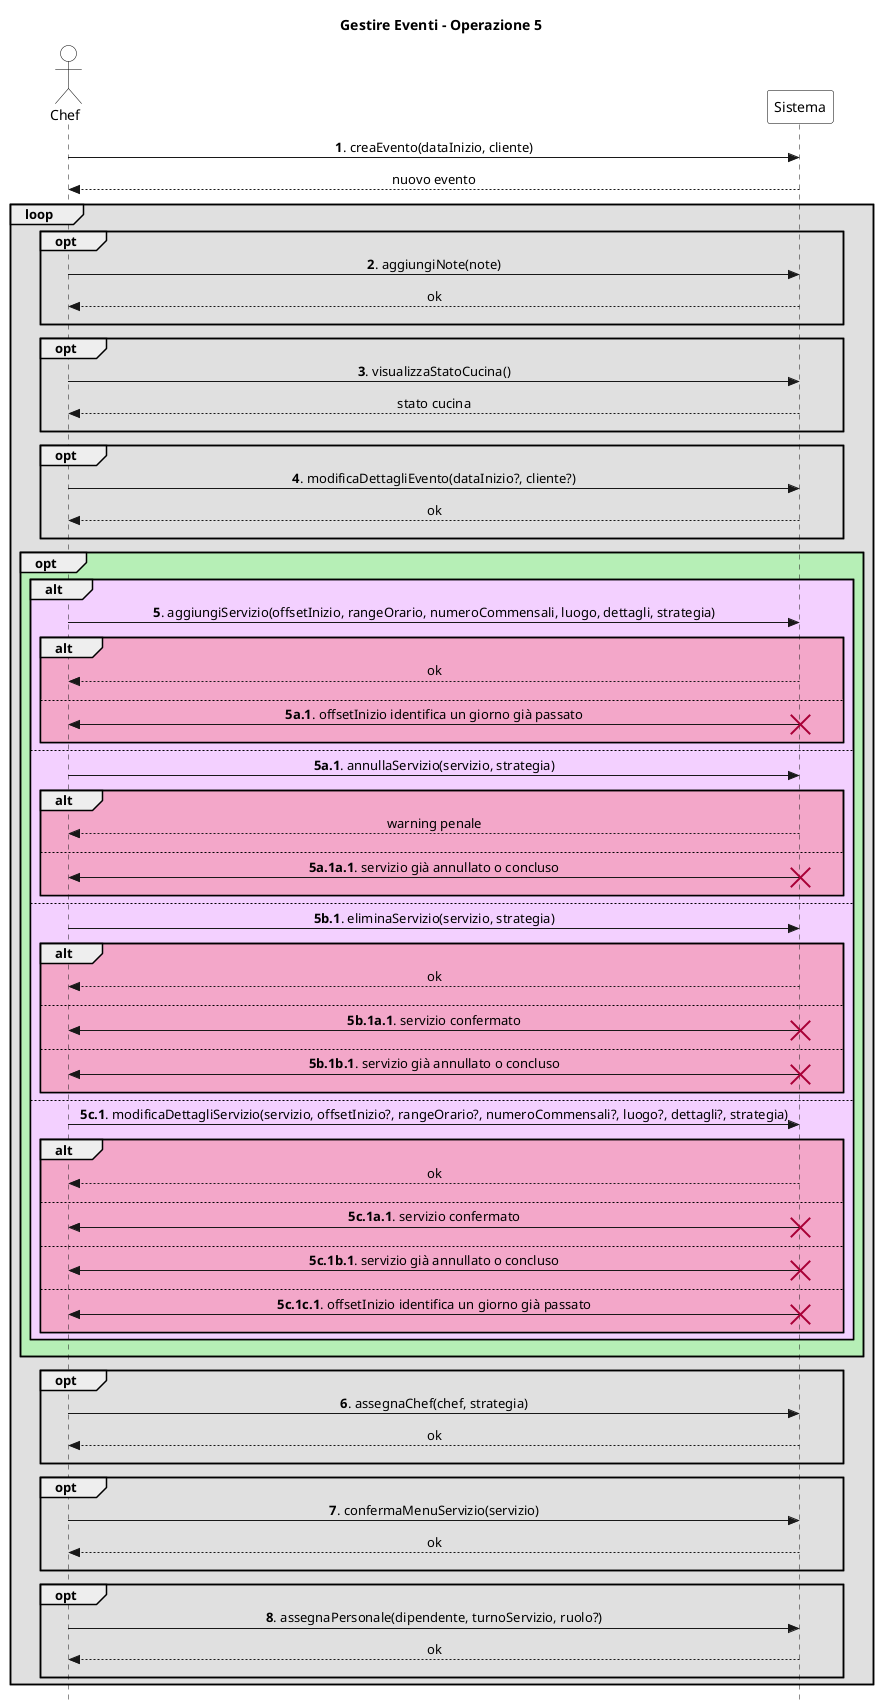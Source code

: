 @startuml
skinparam Style strictuml
skinparam SequenceMessageAlign center

skinparam sequence {
    ActorBorderColor Black
    ActorBackgroundColor White
    ParticipantBorderColor Black
    ParticipantBackgroundColor White
}

actor Chef
participant Sistema

title Gestire Eventi - Operazione 5

Chef -> Sistema: **1**. creaEvento(dataInizio, cliente)
return nuovo evento

loop #e0e0e0
    opt #e0e0e0
        Chef -> Sistema: **2**. aggiungiNote(note)
        return ok
        ||10||
    end

    opt #e0e0e0
        Chef -> Sistema: **3**. visualizzaStatoCucina()
        return stato cucina
        ||10||
    end

    opt #e0e0e0
        Chef -> Sistema: **4**. modificaDettagliEvento(dataInizio?, cliente?)
        return ok
        ||10||
    end

    opt #b6efb6
        alt #f3d0ff
            Chef -> Sistema: **5**. aggiungiServizio(offsetInizio, rangeOrario, numeroCommensali, luogo, dettagli, strategia)
            alt #f3a7c9
                return ok
                ||10||
            else
                Chef <- Sistema: **5a.1**. offsetInizio identifica un giorno già passato
                destroy Sistema
                ||10||
            end
        else
            Chef -> Sistema: **5a.1**. annullaServizio(servizio, strategia)
            alt #f3a7c9
                return warning penale
                ||10||
            else
                Chef <- Sistema: **5a.1a.1**. servizio già annullato o concluso
                destroy Sistema
                ||10||
            end
        else
            Chef -> Sistema: **5b.1**. eliminaServizio(servizio, strategia)
            alt #f3a7c9
                return ok
                ||10||
            else
                Chef <- Sistema: **5b.1a.1**. servizio confermato
                destroy Sistema
                ||10||
            else
                Chef <- Sistema: **5b.1b.1**. servizio già annullato o concluso
                destroy Sistema
                ||10||
            end
        else
            Chef -> Sistema: **5c.1**. modificaDettagliServizio(servizio, offsetInizio?, rangeOrario?, numeroCommensali?, luogo?, dettagli?, strategia)
            alt #f3a7c9
                return ok
                ||10||
            else
                Chef <- Sistema: **5c.1a.1**. servizio confermato
                destroy Sistema
                ||10||
            else
                Chef <- Sistema: **5c.1b.1**. servizio già annullato o concluso
                destroy Sistema
                ||10||
            else
                Chef <- Sistema: **5c.1c.1**. offsetInizio identifica un giorno già passato
                destroy Sistema
                ||10||
            end
        end
        ||10||
    end

    opt #e0e0e0
        Chef -> Sistema: **6**. assegnaChef(chef, strategia)
        return ok
        ||10||
    end

    opt #e0e0e0
        Chef -> Sistema: **7**. confermaMenuServizio(servizio)
        return ok
        ||10||
    end

    opt #e0e0e0
        Chef -> Sistema: **8**. assegnaPersonale(dipendente, turnoServizio, ruolo?)
        return ok
        ||10||
    end
end
@enduml